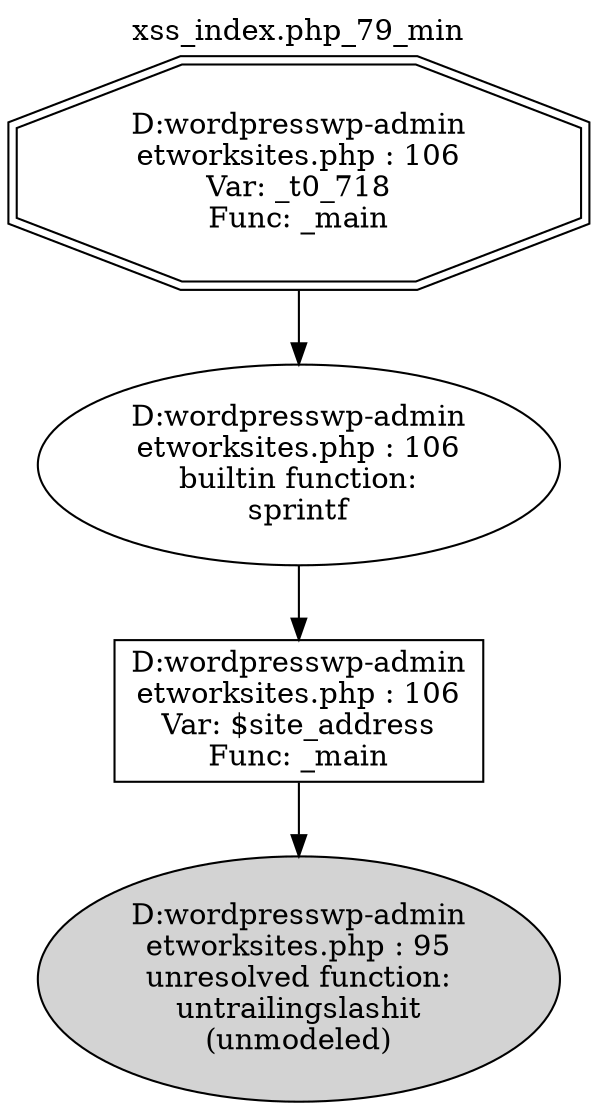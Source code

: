 digraph cfg {
  label="xss_index.php_79_min";
  labelloc=t;
  n1 [shape=doubleoctagon, label="D:\wordpress\wp-admin\network\sites.php : 106\nVar: _t0_718\nFunc: _main\n"];
  n2 [shape=ellipse, label="D:\wordpress\wp-admin\network\sites.php : 106\nbuiltin function:\nsprintf\n"];
  n3 [shape=box, label="D:\wordpress\wp-admin\network\sites.php : 106\nVar: $site_address\nFunc: _main\n"];
  n4 [shape=ellipse, label="D:\wordpress\wp-admin\network\sites.php : 95\nunresolved function:\nuntrailingslashit\n(unmodeled)\n",style=filled];
  n1 -> n2;
  n2 -> n3;
  n3 -> n4;
}
